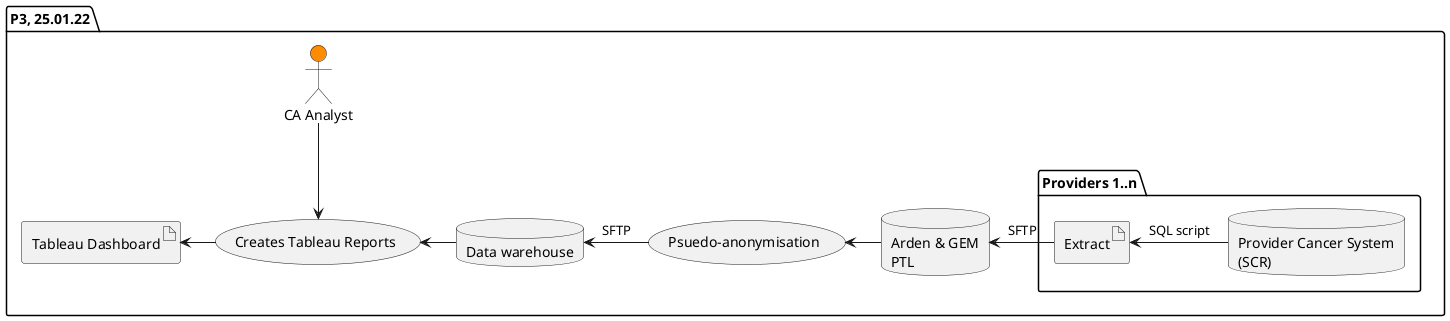 @startuml use-case-ca-analyst-2
package "P3, 25.01.22" {

package "Providers 1..n" {
database "Provider Cancer System\n(SCR)" as db1
artifact "Extract" as ex1
}

actor "CA Analyst" as ca2 #DarkOrange
usecase "Creates Tableau Reports" as ctr

database "Arden & GEM\nPTL" as ptl
usecase "Psuedo-anonymisation" as pan 
database "Data warehouse" as dwh2

artifact "Tableau Dashboard" as tdb 

tdb <- ctr
ctr <- dwh2
dwh2 <- pan : SFTP
pan <- ptl
ptl <- ex1 : SFTP
ex1 <- db1 : SQL script

ca2 --> ctr

}
@enduml